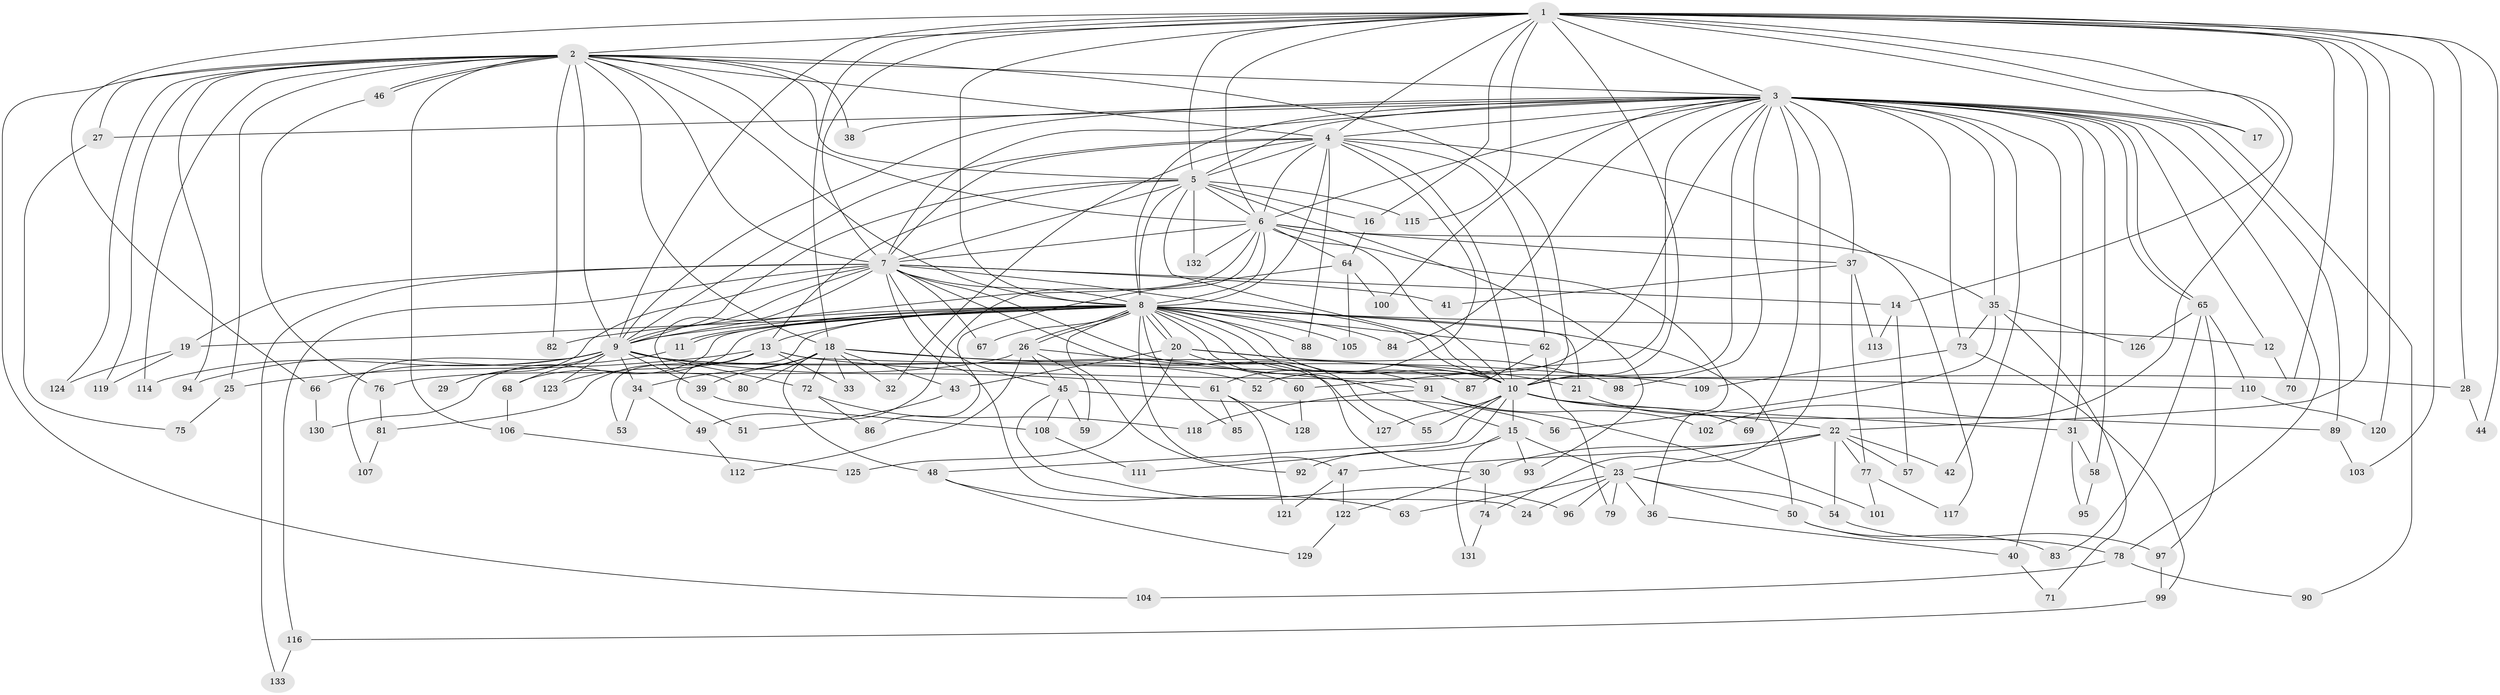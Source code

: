 // coarse degree distribution, {18: 0.010638297872340425, 20: 0.010638297872340425, 30: 0.010638297872340425, 12: 0.010638297872340425, 22: 0.010638297872340425, 14: 0.02127659574468085, 24: 0.010638297872340425, 34: 0.010638297872340425, 3: 0.1702127659574468, 10: 0.010638297872340425, 4: 0.11702127659574468, 5: 0.07446808510638298, 2: 0.46808510638297873, 7: 0.010638297872340425, 9: 0.02127659574468085, 1: 0.02127659574468085, 6: 0.010638297872340425}
// Generated by graph-tools (version 1.1) at 2025/23/03/03/25 07:23:45]
// undirected, 133 vertices, 291 edges
graph export_dot {
graph [start="1"]
  node [color=gray90,style=filled];
  1;
  2;
  3;
  4;
  5;
  6;
  7;
  8;
  9;
  10;
  11;
  12;
  13;
  14;
  15;
  16;
  17;
  18;
  19;
  20;
  21;
  22;
  23;
  24;
  25;
  26;
  27;
  28;
  29;
  30;
  31;
  32;
  33;
  34;
  35;
  36;
  37;
  38;
  39;
  40;
  41;
  42;
  43;
  44;
  45;
  46;
  47;
  48;
  49;
  50;
  51;
  52;
  53;
  54;
  55;
  56;
  57;
  58;
  59;
  60;
  61;
  62;
  63;
  64;
  65;
  66;
  67;
  68;
  69;
  70;
  71;
  72;
  73;
  74;
  75;
  76;
  77;
  78;
  79;
  80;
  81;
  82;
  83;
  84;
  85;
  86;
  87;
  88;
  89;
  90;
  91;
  92;
  93;
  94;
  95;
  96;
  97;
  98;
  99;
  100;
  101;
  102;
  103;
  104;
  105;
  106;
  107;
  108;
  109;
  110;
  111;
  112;
  113;
  114;
  115;
  116;
  117;
  118;
  119;
  120;
  121;
  122;
  123;
  124;
  125;
  126;
  127;
  128;
  129;
  130;
  131;
  132;
  133;
  1 -- 2;
  1 -- 3;
  1 -- 4;
  1 -- 5;
  1 -- 6;
  1 -- 7;
  1 -- 8;
  1 -- 9;
  1 -- 10;
  1 -- 14;
  1 -- 16;
  1 -- 17;
  1 -- 18;
  1 -- 22;
  1 -- 28;
  1 -- 44;
  1 -- 66;
  1 -- 70;
  1 -- 102;
  1 -- 103;
  1 -- 115;
  1 -- 120;
  2 -- 3;
  2 -- 4;
  2 -- 5;
  2 -- 6;
  2 -- 7;
  2 -- 8;
  2 -- 9;
  2 -- 10;
  2 -- 18;
  2 -- 25;
  2 -- 27;
  2 -- 38;
  2 -- 46;
  2 -- 46;
  2 -- 82;
  2 -- 94;
  2 -- 104;
  2 -- 106;
  2 -- 114;
  2 -- 119;
  2 -- 124;
  3 -- 4;
  3 -- 5;
  3 -- 6;
  3 -- 7;
  3 -- 8;
  3 -- 9;
  3 -- 10;
  3 -- 12;
  3 -- 17;
  3 -- 27;
  3 -- 31;
  3 -- 35;
  3 -- 37;
  3 -- 38;
  3 -- 40;
  3 -- 42;
  3 -- 52;
  3 -- 58;
  3 -- 60;
  3 -- 65;
  3 -- 65;
  3 -- 69;
  3 -- 73;
  3 -- 74;
  3 -- 78;
  3 -- 84;
  3 -- 89;
  3 -- 90;
  3 -- 98;
  3 -- 100;
  4 -- 5;
  4 -- 6;
  4 -- 7;
  4 -- 8;
  4 -- 9;
  4 -- 10;
  4 -- 32;
  4 -- 61;
  4 -- 62;
  4 -- 88;
  4 -- 117;
  5 -- 6;
  5 -- 7;
  5 -- 8;
  5 -- 9;
  5 -- 10;
  5 -- 13;
  5 -- 16;
  5 -- 93;
  5 -- 115;
  5 -- 132;
  6 -- 7;
  6 -- 8;
  6 -- 9;
  6 -- 10;
  6 -- 35;
  6 -- 36;
  6 -- 37;
  6 -- 49;
  6 -- 64;
  6 -- 132;
  7 -- 8;
  7 -- 9;
  7 -- 10;
  7 -- 14;
  7 -- 19;
  7 -- 24;
  7 -- 29;
  7 -- 41;
  7 -- 45;
  7 -- 55;
  7 -- 67;
  7 -- 80;
  7 -- 116;
  7 -- 127;
  7 -- 133;
  8 -- 9;
  8 -- 10;
  8 -- 11;
  8 -- 11;
  8 -- 12;
  8 -- 13;
  8 -- 15;
  8 -- 19;
  8 -- 20;
  8 -- 20;
  8 -- 21;
  8 -- 26;
  8 -- 26;
  8 -- 47;
  8 -- 50;
  8 -- 53;
  8 -- 62;
  8 -- 67;
  8 -- 68;
  8 -- 82;
  8 -- 84;
  8 -- 85;
  8 -- 87;
  8 -- 88;
  8 -- 91;
  8 -- 92;
  8 -- 105;
  8 -- 130;
  9 -- 10;
  9 -- 29;
  9 -- 34;
  9 -- 39;
  9 -- 52;
  9 -- 61;
  9 -- 66;
  9 -- 68;
  9 -- 72;
  9 -- 107;
  9 -- 114;
  9 -- 123;
  10 -- 15;
  10 -- 31;
  10 -- 48;
  10 -- 55;
  10 -- 69;
  10 -- 89;
  10 -- 111;
  10 -- 127;
  11 -- 94;
  12 -- 70;
  13 -- 25;
  13 -- 28;
  13 -- 33;
  13 -- 51;
  13 -- 81;
  13 -- 110;
  13 -- 123;
  14 -- 57;
  14 -- 113;
  15 -- 23;
  15 -- 92;
  15 -- 93;
  15 -- 131;
  16 -- 64;
  18 -- 32;
  18 -- 33;
  18 -- 34;
  18 -- 39;
  18 -- 43;
  18 -- 48;
  18 -- 60;
  18 -- 72;
  18 -- 80;
  18 -- 109;
  19 -- 119;
  19 -- 124;
  20 -- 21;
  20 -- 30;
  20 -- 43;
  20 -- 98;
  20 -- 125;
  21 -- 22;
  22 -- 23;
  22 -- 30;
  22 -- 42;
  22 -- 47;
  22 -- 54;
  22 -- 57;
  22 -- 77;
  23 -- 24;
  23 -- 36;
  23 -- 50;
  23 -- 54;
  23 -- 63;
  23 -- 79;
  23 -- 96;
  25 -- 75;
  26 -- 45;
  26 -- 59;
  26 -- 76;
  26 -- 91;
  26 -- 112;
  27 -- 75;
  28 -- 44;
  30 -- 74;
  30 -- 122;
  31 -- 58;
  31 -- 95;
  34 -- 49;
  34 -- 53;
  35 -- 56;
  35 -- 71;
  35 -- 73;
  35 -- 126;
  36 -- 40;
  37 -- 41;
  37 -- 77;
  37 -- 113;
  39 -- 108;
  40 -- 71;
  43 -- 51;
  45 -- 56;
  45 -- 59;
  45 -- 96;
  45 -- 108;
  46 -- 76;
  47 -- 121;
  47 -- 122;
  48 -- 63;
  48 -- 129;
  49 -- 112;
  50 -- 78;
  50 -- 83;
  54 -- 97;
  58 -- 95;
  60 -- 128;
  61 -- 85;
  61 -- 121;
  61 -- 128;
  62 -- 79;
  62 -- 87;
  64 -- 86;
  64 -- 100;
  64 -- 105;
  65 -- 83;
  65 -- 97;
  65 -- 110;
  65 -- 126;
  66 -- 130;
  68 -- 106;
  72 -- 86;
  72 -- 118;
  73 -- 99;
  73 -- 109;
  74 -- 131;
  76 -- 81;
  77 -- 101;
  77 -- 117;
  78 -- 90;
  78 -- 104;
  81 -- 107;
  89 -- 103;
  91 -- 101;
  91 -- 102;
  91 -- 118;
  97 -- 99;
  99 -- 116;
  106 -- 125;
  108 -- 111;
  110 -- 120;
  116 -- 133;
  122 -- 129;
}
